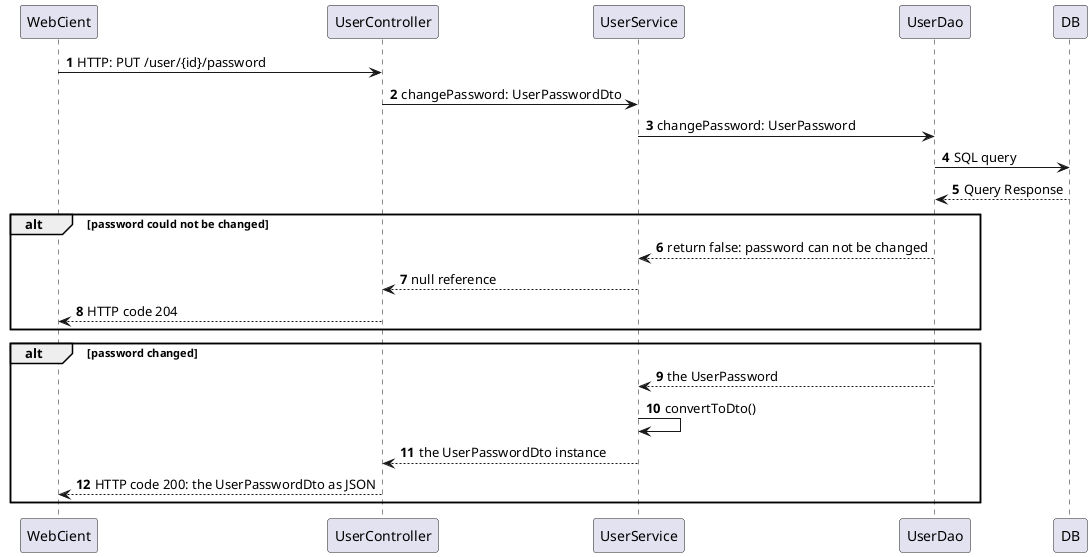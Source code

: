 @startuml

autonumber

WebCient -> UserController: HTTP: PUT /user/{id}/password
UserController -> UserService: changePassword: UserPasswordDto
UserService ->UserDao: changePassword: UserPassword
UserDao -> DB: SQL query

DB--> UserDao: Query Response

alt password could not be changed
    
    UserDao --> UserService: return false: password can not be changed
    UserService --> UserController: null reference 
    UserController --> WebCient: HTTP code 204
end

alt password changed
    UserDao --> UserService: the UserPassword
    UserService -> UserService: convertToDto()
    UserService --> UserController: the UserPasswordDto instance 
    UserController --> WebCient: HTTP code 200: the UserPasswordDto as JSON 
end

@enduml